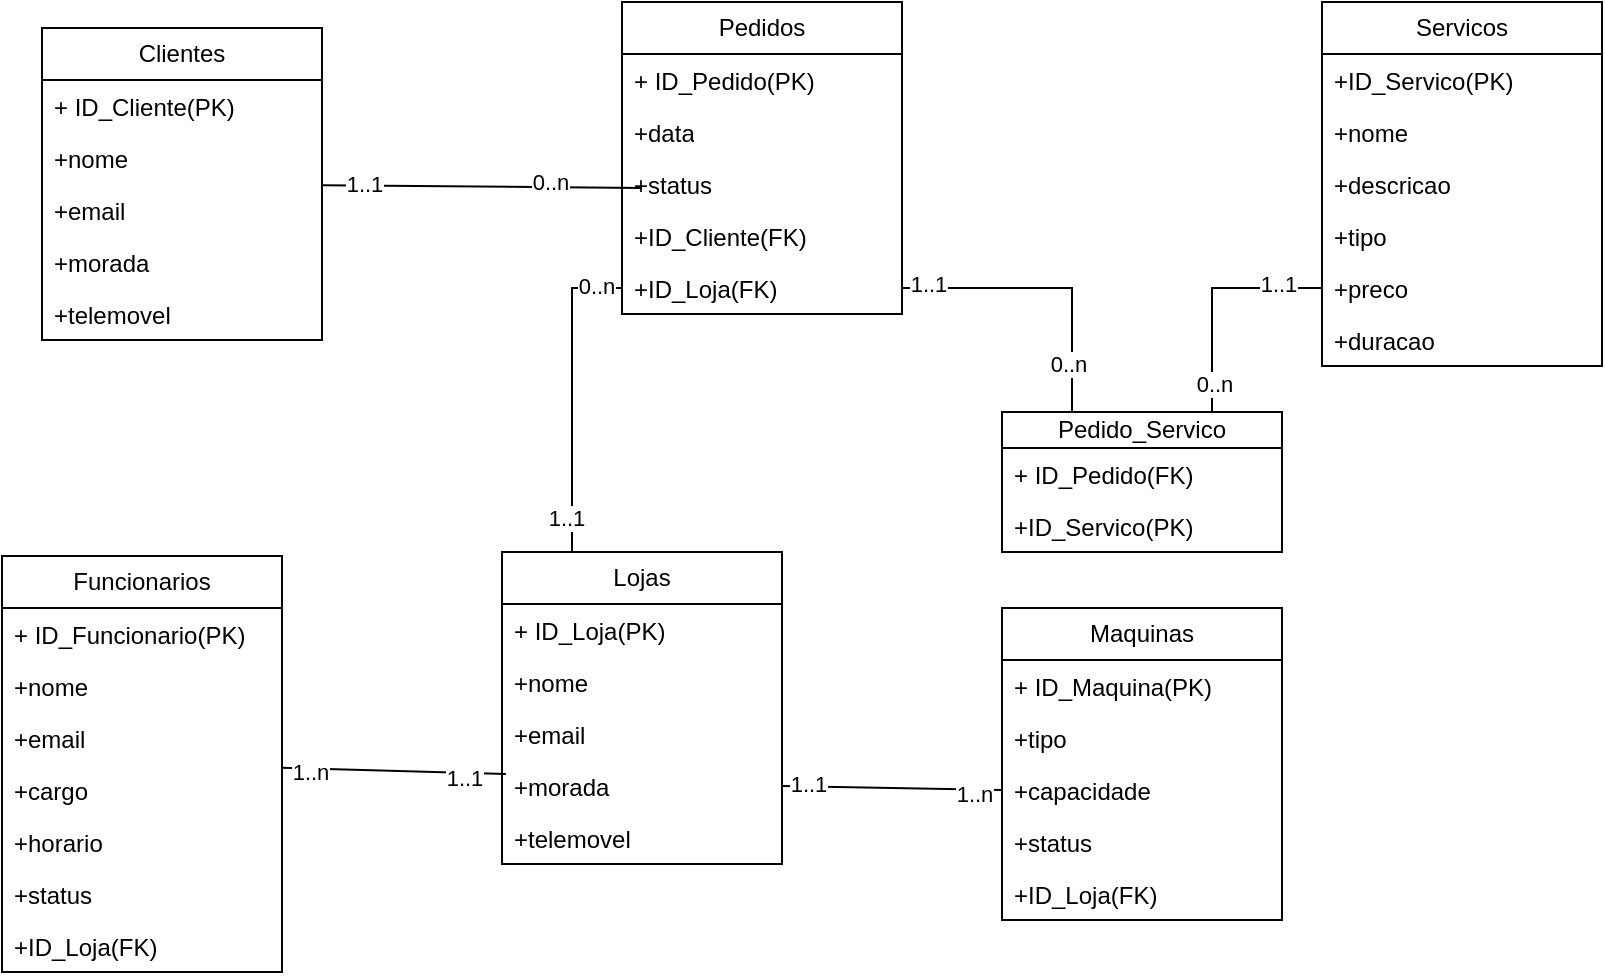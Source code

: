 <mxfile version="26.0.3">
  <diagram name="Página-1" id="yqLUc3YY8dUrJT8Y1Y4u">
    <mxGraphModel dx="1434" dy="738" grid="1" gridSize="10" guides="1" tooltips="1" connect="1" arrows="1" fold="1" page="1" pageScale="1" pageWidth="1654" pageHeight="1169" math="0" shadow="0">
      <root>
        <mxCell id="0" />
        <mxCell id="1" parent="0" />
        <mxCell id="QdehofP_L6UXLsLegb1L-1" value="Clientes" style="swimlane;fontStyle=0;childLayout=stackLayout;horizontal=1;startSize=26;fillColor=none;horizontalStack=0;resizeParent=1;resizeParentMax=0;resizeLast=0;collapsible=1;marginBottom=0;whiteSpace=wrap;html=1;" vertex="1" parent="1">
          <mxGeometry x="360" y="270" width="140" height="156" as="geometry" />
        </mxCell>
        <mxCell id="QdehofP_L6UXLsLegb1L-2" value="+ ID_Cliente(PK)" style="text;strokeColor=none;fillColor=none;align=left;verticalAlign=top;spacingLeft=4;spacingRight=4;overflow=hidden;rotatable=0;points=[[0,0.5],[1,0.5]];portConstraint=eastwest;whiteSpace=wrap;html=1;" vertex="1" parent="QdehofP_L6UXLsLegb1L-1">
          <mxGeometry y="26" width="140" height="26" as="geometry" />
        </mxCell>
        <mxCell id="QdehofP_L6UXLsLegb1L-3" value="+nome" style="text;strokeColor=none;fillColor=none;align=left;verticalAlign=top;spacingLeft=4;spacingRight=4;overflow=hidden;rotatable=0;points=[[0,0.5],[1,0.5]];portConstraint=eastwest;whiteSpace=wrap;html=1;" vertex="1" parent="QdehofP_L6UXLsLegb1L-1">
          <mxGeometry y="52" width="140" height="26" as="geometry" />
        </mxCell>
        <mxCell id="QdehofP_L6UXLsLegb1L-4" value="+email" style="text;strokeColor=none;fillColor=none;align=left;verticalAlign=top;spacingLeft=4;spacingRight=4;overflow=hidden;rotatable=0;points=[[0,0.5],[1,0.5]];portConstraint=eastwest;whiteSpace=wrap;html=1;" vertex="1" parent="QdehofP_L6UXLsLegb1L-1">
          <mxGeometry y="78" width="140" height="26" as="geometry" />
        </mxCell>
        <mxCell id="QdehofP_L6UXLsLegb1L-5" value="+morada" style="text;strokeColor=none;fillColor=none;align=left;verticalAlign=top;spacingLeft=4;spacingRight=4;overflow=hidden;rotatable=0;points=[[0,0.5],[1,0.5]];portConstraint=eastwest;whiteSpace=wrap;html=1;" vertex="1" parent="QdehofP_L6UXLsLegb1L-1">
          <mxGeometry y="104" width="140" height="26" as="geometry" />
        </mxCell>
        <mxCell id="QdehofP_L6UXLsLegb1L-6" value="+telemovel" style="text;strokeColor=none;fillColor=none;align=left;verticalAlign=top;spacingLeft=4;spacingRight=4;overflow=hidden;rotatable=0;points=[[0,0.5],[1,0.5]];portConstraint=eastwest;whiteSpace=wrap;html=1;" vertex="1" parent="QdehofP_L6UXLsLegb1L-1">
          <mxGeometry y="130" width="140" height="26" as="geometry" />
        </mxCell>
        <mxCell id="QdehofP_L6UXLsLegb1L-7" value="Pedidos" style="swimlane;fontStyle=0;childLayout=stackLayout;horizontal=1;startSize=26;fillColor=none;horizontalStack=0;resizeParent=1;resizeParentMax=0;resizeLast=0;collapsible=1;marginBottom=0;whiteSpace=wrap;html=1;" vertex="1" parent="1">
          <mxGeometry x="650" y="257" width="140" height="156" as="geometry" />
        </mxCell>
        <mxCell id="QdehofP_L6UXLsLegb1L-8" value="+ ID_Pedido(PK)" style="text;strokeColor=none;fillColor=none;align=left;verticalAlign=top;spacingLeft=4;spacingRight=4;overflow=hidden;rotatable=0;points=[[0,0.5],[1,0.5]];portConstraint=eastwest;whiteSpace=wrap;html=1;" vertex="1" parent="QdehofP_L6UXLsLegb1L-7">
          <mxGeometry y="26" width="140" height="26" as="geometry" />
        </mxCell>
        <mxCell id="QdehofP_L6UXLsLegb1L-9" value="+data" style="text;strokeColor=none;fillColor=none;align=left;verticalAlign=top;spacingLeft=4;spacingRight=4;overflow=hidden;rotatable=0;points=[[0,0.5],[1,0.5]];portConstraint=eastwest;whiteSpace=wrap;html=1;" vertex="1" parent="QdehofP_L6UXLsLegb1L-7">
          <mxGeometry y="52" width="140" height="26" as="geometry" />
        </mxCell>
        <mxCell id="QdehofP_L6UXLsLegb1L-10" value="+status" style="text;strokeColor=none;fillColor=none;align=left;verticalAlign=top;spacingLeft=4;spacingRight=4;overflow=hidden;rotatable=0;points=[[0,0.5],[1,0.5]];portConstraint=eastwest;whiteSpace=wrap;html=1;" vertex="1" parent="QdehofP_L6UXLsLegb1L-7">
          <mxGeometry y="78" width="140" height="26" as="geometry" />
        </mxCell>
        <mxCell id="QdehofP_L6UXLsLegb1L-11" value="+ID_Cliente(FK)" style="text;strokeColor=none;fillColor=none;align=left;verticalAlign=top;spacingLeft=4;spacingRight=4;overflow=hidden;rotatable=0;points=[[0,0.5],[1,0.5]];portConstraint=eastwest;whiteSpace=wrap;html=1;" vertex="1" parent="QdehofP_L6UXLsLegb1L-7">
          <mxGeometry y="104" width="140" height="26" as="geometry" />
        </mxCell>
        <mxCell id="QdehofP_L6UXLsLegb1L-12" value="+ID_Loja(FK)" style="text;strokeColor=none;fillColor=none;align=left;verticalAlign=top;spacingLeft=4;spacingRight=4;overflow=hidden;rotatable=0;points=[[0,0.5],[1,0.5]];portConstraint=eastwest;whiteSpace=wrap;html=1;" vertex="1" parent="QdehofP_L6UXLsLegb1L-7">
          <mxGeometry y="130" width="140" height="26" as="geometry" />
        </mxCell>
        <mxCell id="QdehofP_L6UXLsLegb1L-13" value="Servicos" style="swimlane;fontStyle=0;childLayout=stackLayout;horizontal=1;startSize=26;fillColor=none;horizontalStack=0;resizeParent=1;resizeParentMax=0;resizeLast=0;collapsible=1;marginBottom=0;whiteSpace=wrap;html=1;" vertex="1" parent="1">
          <mxGeometry x="1000" y="257" width="140" height="182" as="geometry" />
        </mxCell>
        <mxCell id="QdehofP_L6UXLsLegb1L-14" value="+ID_Servico(PK)&lt;span style=&quot;white-space: pre;&quot;&gt;&#x9;&lt;/span&gt;" style="text;strokeColor=none;fillColor=none;align=left;verticalAlign=top;spacingLeft=4;spacingRight=4;overflow=hidden;rotatable=0;points=[[0,0.5],[1,0.5]];portConstraint=eastwest;whiteSpace=wrap;html=1;" vertex="1" parent="QdehofP_L6UXLsLegb1L-13">
          <mxGeometry y="26" width="140" height="26" as="geometry" />
        </mxCell>
        <mxCell id="QdehofP_L6UXLsLegb1L-15" value="+nome" style="text;strokeColor=none;fillColor=none;align=left;verticalAlign=top;spacingLeft=4;spacingRight=4;overflow=hidden;rotatable=0;points=[[0,0.5],[1,0.5]];portConstraint=eastwest;whiteSpace=wrap;html=1;" vertex="1" parent="QdehofP_L6UXLsLegb1L-13">
          <mxGeometry y="52" width="140" height="26" as="geometry" />
        </mxCell>
        <mxCell id="QdehofP_L6UXLsLegb1L-16" value="+descricao" style="text;strokeColor=none;fillColor=none;align=left;verticalAlign=top;spacingLeft=4;spacingRight=4;overflow=hidden;rotatable=0;points=[[0,0.5],[1,0.5]];portConstraint=eastwest;whiteSpace=wrap;html=1;" vertex="1" parent="QdehofP_L6UXLsLegb1L-13">
          <mxGeometry y="78" width="140" height="26" as="geometry" />
        </mxCell>
        <mxCell id="QdehofP_L6UXLsLegb1L-17" value="+tipo" style="text;strokeColor=none;fillColor=none;align=left;verticalAlign=top;spacingLeft=4;spacingRight=4;overflow=hidden;rotatable=0;points=[[0,0.5],[1,0.5]];portConstraint=eastwest;whiteSpace=wrap;html=1;" vertex="1" parent="QdehofP_L6UXLsLegb1L-13">
          <mxGeometry y="104" width="140" height="26" as="geometry" />
        </mxCell>
        <mxCell id="QdehofP_L6UXLsLegb1L-18" value="+preco" style="text;strokeColor=none;fillColor=none;align=left;verticalAlign=top;spacingLeft=4;spacingRight=4;overflow=hidden;rotatable=0;points=[[0,0.5],[1,0.5]];portConstraint=eastwest;whiteSpace=wrap;html=1;" vertex="1" parent="QdehofP_L6UXLsLegb1L-13">
          <mxGeometry y="130" width="140" height="26" as="geometry" />
        </mxCell>
        <mxCell id="QdehofP_L6UXLsLegb1L-19" value="+duracao" style="text;strokeColor=none;fillColor=none;align=left;verticalAlign=top;spacingLeft=4;spacingRight=4;overflow=hidden;rotatable=0;points=[[0,0.5],[1,0.5]];portConstraint=eastwest;whiteSpace=wrap;html=1;" vertex="1" parent="QdehofP_L6UXLsLegb1L-13">
          <mxGeometry y="156" width="140" height="26" as="geometry" />
        </mxCell>
        <mxCell id="QdehofP_L6UXLsLegb1L-20" value="Maquinas" style="swimlane;fontStyle=0;childLayout=stackLayout;horizontal=1;startSize=26;fillColor=none;horizontalStack=0;resizeParent=1;resizeParentMax=0;resizeLast=0;collapsible=1;marginBottom=0;whiteSpace=wrap;html=1;" vertex="1" parent="1">
          <mxGeometry x="840" y="560" width="140" height="156" as="geometry" />
        </mxCell>
        <mxCell id="QdehofP_L6UXLsLegb1L-21" value="+ ID_Maquina(PK)" style="text;strokeColor=none;fillColor=none;align=left;verticalAlign=top;spacingLeft=4;spacingRight=4;overflow=hidden;rotatable=0;points=[[0,0.5],[1,0.5]];portConstraint=eastwest;whiteSpace=wrap;html=1;" vertex="1" parent="QdehofP_L6UXLsLegb1L-20">
          <mxGeometry y="26" width="140" height="26" as="geometry" />
        </mxCell>
        <mxCell id="QdehofP_L6UXLsLegb1L-22" value="+tipo" style="text;strokeColor=none;fillColor=none;align=left;verticalAlign=top;spacingLeft=4;spacingRight=4;overflow=hidden;rotatable=0;points=[[0,0.5],[1,0.5]];portConstraint=eastwest;whiteSpace=wrap;html=1;" vertex="1" parent="QdehofP_L6UXLsLegb1L-20">
          <mxGeometry y="52" width="140" height="26" as="geometry" />
        </mxCell>
        <mxCell id="QdehofP_L6UXLsLegb1L-23" value="+capacidade" style="text;strokeColor=none;fillColor=none;align=left;verticalAlign=top;spacingLeft=4;spacingRight=4;overflow=hidden;rotatable=0;points=[[0,0.5],[1,0.5]];portConstraint=eastwest;whiteSpace=wrap;html=1;" vertex="1" parent="QdehofP_L6UXLsLegb1L-20">
          <mxGeometry y="78" width="140" height="26" as="geometry" />
        </mxCell>
        <mxCell id="QdehofP_L6UXLsLegb1L-24" value="+status" style="text;strokeColor=none;fillColor=none;align=left;verticalAlign=top;spacingLeft=4;spacingRight=4;overflow=hidden;rotatable=0;points=[[0,0.5],[1,0.5]];portConstraint=eastwest;whiteSpace=wrap;html=1;" vertex="1" parent="QdehofP_L6UXLsLegb1L-20">
          <mxGeometry y="104" width="140" height="26" as="geometry" />
        </mxCell>
        <mxCell id="QdehofP_L6UXLsLegb1L-25" value="+ID_Loja(FK)" style="text;strokeColor=none;fillColor=none;align=left;verticalAlign=top;spacingLeft=4;spacingRight=4;overflow=hidden;rotatable=0;points=[[0,0.5],[1,0.5]];portConstraint=eastwest;whiteSpace=wrap;html=1;" vertex="1" parent="QdehofP_L6UXLsLegb1L-20">
          <mxGeometry y="130" width="140" height="26" as="geometry" />
        </mxCell>
        <mxCell id="QdehofP_L6UXLsLegb1L-26" value="Funcionarios" style="swimlane;fontStyle=0;childLayout=stackLayout;horizontal=1;startSize=26;fillColor=none;horizontalStack=0;resizeParent=1;resizeParentMax=0;resizeLast=0;collapsible=1;marginBottom=0;whiteSpace=wrap;html=1;" vertex="1" parent="1">
          <mxGeometry x="340" y="534" width="140" height="208" as="geometry" />
        </mxCell>
        <mxCell id="QdehofP_L6UXLsLegb1L-27" value="+ ID_Funcionario(PK)" style="text;strokeColor=none;fillColor=none;align=left;verticalAlign=top;spacingLeft=4;spacingRight=4;overflow=hidden;rotatable=0;points=[[0,0.5],[1,0.5]];portConstraint=eastwest;whiteSpace=wrap;html=1;" vertex="1" parent="QdehofP_L6UXLsLegb1L-26">
          <mxGeometry y="26" width="140" height="26" as="geometry" />
        </mxCell>
        <mxCell id="QdehofP_L6UXLsLegb1L-28" value="+nome" style="text;strokeColor=none;fillColor=none;align=left;verticalAlign=top;spacingLeft=4;spacingRight=4;overflow=hidden;rotatable=0;points=[[0,0.5],[1,0.5]];portConstraint=eastwest;whiteSpace=wrap;html=1;" vertex="1" parent="QdehofP_L6UXLsLegb1L-26">
          <mxGeometry y="52" width="140" height="26" as="geometry" />
        </mxCell>
        <mxCell id="QdehofP_L6UXLsLegb1L-29" value="+email" style="text;strokeColor=none;fillColor=none;align=left;verticalAlign=top;spacingLeft=4;spacingRight=4;overflow=hidden;rotatable=0;points=[[0,0.5],[1,0.5]];portConstraint=eastwest;whiteSpace=wrap;html=1;" vertex="1" parent="QdehofP_L6UXLsLegb1L-26">
          <mxGeometry y="78" width="140" height="26" as="geometry" />
        </mxCell>
        <mxCell id="QdehofP_L6UXLsLegb1L-30" value="+cargo" style="text;strokeColor=none;fillColor=none;align=left;verticalAlign=top;spacingLeft=4;spacingRight=4;overflow=hidden;rotatable=0;points=[[0,0.5],[1,0.5]];portConstraint=eastwest;whiteSpace=wrap;html=1;" vertex="1" parent="QdehofP_L6UXLsLegb1L-26">
          <mxGeometry y="104" width="140" height="26" as="geometry" />
        </mxCell>
        <mxCell id="QdehofP_L6UXLsLegb1L-31" value="+horario" style="text;strokeColor=none;fillColor=none;align=left;verticalAlign=top;spacingLeft=4;spacingRight=4;overflow=hidden;rotatable=0;points=[[0,0.5],[1,0.5]];portConstraint=eastwest;whiteSpace=wrap;html=1;" vertex="1" parent="QdehofP_L6UXLsLegb1L-26">
          <mxGeometry y="130" width="140" height="26" as="geometry" />
        </mxCell>
        <mxCell id="QdehofP_L6UXLsLegb1L-32" value="+status" style="text;strokeColor=none;fillColor=none;align=left;verticalAlign=top;spacingLeft=4;spacingRight=4;overflow=hidden;rotatable=0;points=[[0,0.5],[1,0.5]];portConstraint=eastwest;whiteSpace=wrap;html=1;" vertex="1" parent="QdehofP_L6UXLsLegb1L-26">
          <mxGeometry y="156" width="140" height="26" as="geometry" />
        </mxCell>
        <mxCell id="QdehofP_L6UXLsLegb1L-33" value="+ID_Loja(FK)" style="text;strokeColor=none;fillColor=none;align=left;verticalAlign=top;spacingLeft=4;spacingRight=4;overflow=hidden;rotatable=0;points=[[0,0.5],[1,0.5]];portConstraint=eastwest;whiteSpace=wrap;html=1;" vertex="1" parent="QdehofP_L6UXLsLegb1L-26">
          <mxGeometry y="182" width="140" height="26" as="geometry" />
        </mxCell>
        <mxCell id="QdehofP_L6UXLsLegb1L-34" value="Lojas" style="swimlane;fontStyle=0;childLayout=stackLayout;horizontal=1;startSize=26;fillColor=none;horizontalStack=0;resizeParent=1;resizeParentMax=0;resizeLast=0;collapsible=1;marginBottom=0;whiteSpace=wrap;html=1;" vertex="1" parent="1">
          <mxGeometry x="590" y="532" width="140" height="156" as="geometry" />
        </mxCell>
        <mxCell id="QdehofP_L6UXLsLegb1L-35" value="+ ID_Loja(PK)" style="text;strokeColor=none;fillColor=none;align=left;verticalAlign=top;spacingLeft=4;spacingRight=4;overflow=hidden;rotatable=0;points=[[0,0.5],[1,0.5]];portConstraint=eastwest;whiteSpace=wrap;html=1;" vertex="1" parent="QdehofP_L6UXLsLegb1L-34">
          <mxGeometry y="26" width="140" height="26" as="geometry" />
        </mxCell>
        <mxCell id="QdehofP_L6UXLsLegb1L-36" value="+nome" style="text;strokeColor=none;fillColor=none;align=left;verticalAlign=top;spacingLeft=4;spacingRight=4;overflow=hidden;rotatable=0;points=[[0,0.5],[1,0.5]];portConstraint=eastwest;whiteSpace=wrap;html=1;" vertex="1" parent="QdehofP_L6UXLsLegb1L-34">
          <mxGeometry y="52" width="140" height="26" as="geometry" />
        </mxCell>
        <mxCell id="QdehofP_L6UXLsLegb1L-37" value="+email" style="text;strokeColor=none;fillColor=none;align=left;verticalAlign=top;spacingLeft=4;spacingRight=4;overflow=hidden;rotatable=0;points=[[0,0.5],[1,0.5]];portConstraint=eastwest;whiteSpace=wrap;html=1;" vertex="1" parent="QdehofP_L6UXLsLegb1L-34">
          <mxGeometry y="78" width="140" height="26" as="geometry" />
        </mxCell>
        <mxCell id="QdehofP_L6UXLsLegb1L-38" value="+morada" style="text;strokeColor=none;fillColor=none;align=left;verticalAlign=top;spacingLeft=4;spacingRight=4;overflow=hidden;rotatable=0;points=[[0,0.5],[1,0.5]];portConstraint=eastwest;whiteSpace=wrap;html=1;" vertex="1" parent="QdehofP_L6UXLsLegb1L-34">
          <mxGeometry y="104" width="140" height="26" as="geometry" />
        </mxCell>
        <mxCell id="QdehofP_L6UXLsLegb1L-39" value="+telemovel" style="text;strokeColor=none;fillColor=none;align=left;verticalAlign=top;spacingLeft=4;spacingRight=4;overflow=hidden;rotatable=0;points=[[0,0.5],[1,0.5]];portConstraint=eastwest;whiteSpace=wrap;html=1;" vertex="1" parent="QdehofP_L6UXLsLegb1L-34">
          <mxGeometry y="130" width="140" height="26" as="geometry" />
        </mxCell>
        <mxCell id="QdehofP_L6UXLsLegb1L-52" style="edgeStyle=orthogonalEdgeStyle;rounded=0;orthogonalLoop=1;jettySize=auto;html=1;exitX=0.75;exitY=0;exitDx=0;exitDy=0;entryX=0;entryY=0.5;entryDx=0;entryDy=0;endArrow=none;endFill=0;" edge="1" parent="1" source="QdehofP_L6UXLsLegb1L-40" target="QdehofP_L6UXLsLegb1L-18">
          <mxGeometry relative="1" as="geometry" />
        </mxCell>
        <mxCell id="QdehofP_L6UXLsLegb1L-55" value="0..n" style="edgeLabel;html=1;align=center;verticalAlign=middle;resizable=0;points=[];" vertex="1" connectable="0" parent="QdehofP_L6UXLsLegb1L-52">
          <mxGeometry x="-0.761" y="-1" relative="1" as="geometry">
            <mxPoint as="offset" />
          </mxGeometry>
        </mxCell>
        <mxCell id="QdehofP_L6UXLsLegb1L-56" value="1..1" style="edgeLabel;html=1;align=center;verticalAlign=middle;resizable=0;points=[];" vertex="1" connectable="0" parent="QdehofP_L6UXLsLegb1L-52">
          <mxGeometry x="0.624" y="2" relative="1" as="geometry">
            <mxPoint as="offset" />
          </mxGeometry>
        </mxCell>
        <mxCell id="QdehofP_L6UXLsLegb1L-40" value="Pedido_Servico" style="swimlane;fontStyle=0;childLayout=stackLayout;horizontal=1;startSize=18;fillColor=none;horizontalStack=0;resizeParent=1;resizeParentMax=0;resizeLast=0;collapsible=1;marginBottom=0;whiteSpace=wrap;html=1;" vertex="1" parent="1">
          <mxGeometry x="840" y="462" width="140" height="70" as="geometry" />
        </mxCell>
        <mxCell id="QdehofP_L6UXLsLegb1L-41" value="+ ID_Pedido(FK)" style="text;strokeColor=none;fillColor=none;align=left;verticalAlign=top;spacingLeft=4;spacingRight=4;overflow=hidden;rotatable=0;points=[[0,0.5],[1,0.5]];portConstraint=eastwest;whiteSpace=wrap;html=1;" vertex="1" parent="QdehofP_L6UXLsLegb1L-40">
          <mxGeometry y="18" width="140" height="26" as="geometry" />
        </mxCell>
        <mxCell id="QdehofP_L6UXLsLegb1L-42" value="+ID_Servico(PK)" style="text;strokeColor=none;fillColor=none;align=left;verticalAlign=top;spacingLeft=4;spacingRight=4;overflow=hidden;rotatable=0;points=[[0,0.5],[1,0.5]];portConstraint=eastwest;whiteSpace=wrap;html=1;" vertex="1" parent="QdehofP_L6UXLsLegb1L-40">
          <mxGeometry y="44" width="140" height="26" as="geometry" />
        </mxCell>
        <mxCell id="QdehofP_L6UXLsLegb1L-46" style="rounded=0;orthogonalLoop=1;jettySize=auto;html=1;endArrow=none;endFill=0;" edge="1" parent="1" source="QdehofP_L6UXLsLegb1L-1">
          <mxGeometry relative="1" as="geometry">
            <mxPoint x="660" y="350" as="targetPoint" />
          </mxGeometry>
        </mxCell>
        <mxCell id="QdehofP_L6UXLsLegb1L-49" value="0..n" style="edgeLabel;html=1;align=center;verticalAlign=middle;resizable=0;points=[];" vertex="1" connectable="0" parent="QdehofP_L6UXLsLegb1L-46">
          <mxGeometry x="0.421" y="3" relative="1" as="geometry">
            <mxPoint as="offset" />
          </mxGeometry>
        </mxCell>
        <mxCell id="QdehofP_L6UXLsLegb1L-50" value="1..1" style="edgeLabel;html=1;align=center;verticalAlign=middle;resizable=0;points=[];" vertex="1" connectable="0" parent="QdehofP_L6UXLsLegb1L-46">
          <mxGeometry x="-0.74" y="1" relative="1" as="geometry">
            <mxPoint as="offset" />
          </mxGeometry>
        </mxCell>
        <mxCell id="QdehofP_L6UXLsLegb1L-51" style="edgeStyle=orthogonalEdgeStyle;rounded=0;orthogonalLoop=1;jettySize=auto;html=1;exitX=1;exitY=0.5;exitDx=0;exitDy=0;entryX=0.25;entryY=0;entryDx=0;entryDy=0;endArrow=none;endFill=0;" edge="1" parent="1" source="QdehofP_L6UXLsLegb1L-12" target="QdehofP_L6UXLsLegb1L-40">
          <mxGeometry relative="1" as="geometry" />
        </mxCell>
        <mxCell id="QdehofP_L6UXLsLegb1L-57" value="0..n" style="edgeLabel;html=1;align=center;verticalAlign=middle;resizable=0;points=[];" vertex="1" connectable="0" parent="QdehofP_L6UXLsLegb1L-51">
          <mxGeometry x="0.672" y="-2" relative="1" as="geometry">
            <mxPoint as="offset" />
          </mxGeometry>
        </mxCell>
        <mxCell id="QdehofP_L6UXLsLegb1L-58" value="1..1" style="edgeLabel;html=1;align=center;verticalAlign=middle;resizable=0;points=[];" vertex="1" connectable="0" parent="QdehofP_L6UXLsLegb1L-51">
          <mxGeometry x="-0.821" y="2" relative="1" as="geometry">
            <mxPoint as="offset" />
          </mxGeometry>
        </mxCell>
        <mxCell id="QdehofP_L6UXLsLegb1L-53" style="edgeStyle=orthogonalEdgeStyle;rounded=0;orthogonalLoop=1;jettySize=auto;html=1;exitX=0;exitY=0.5;exitDx=0;exitDy=0;entryX=0.25;entryY=0;entryDx=0;entryDy=0;endArrow=none;endFill=0;" edge="1" parent="1" source="QdehofP_L6UXLsLegb1L-12" target="QdehofP_L6UXLsLegb1L-34">
          <mxGeometry relative="1" as="geometry" />
        </mxCell>
        <mxCell id="QdehofP_L6UXLsLegb1L-59" value="0..n" style="edgeLabel;html=1;align=center;verticalAlign=middle;resizable=0;points=[];" vertex="1" connectable="0" parent="QdehofP_L6UXLsLegb1L-53">
          <mxGeometry x="-0.831" y="-1" relative="1" as="geometry">
            <mxPoint as="offset" />
          </mxGeometry>
        </mxCell>
        <mxCell id="QdehofP_L6UXLsLegb1L-60" value="1..1" style="edgeLabel;html=1;align=center;verticalAlign=middle;resizable=0;points=[];" vertex="1" connectable="0" parent="QdehofP_L6UXLsLegb1L-53">
          <mxGeometry x="0.779" y="-3" relative="1" as="geometry">
            <mxPoint as="offset" />
          </mxGeometry>
        </mxCell>
        <mxCell id="QdehofP_L6UXLsLegb1L-61" style="rounded=0;orthogonalLoop=1;jettySize=auto;html=1;entryX=0.014;entryY=0.269;entryDx=0;entryDy=0;entryPerimeter=0;endArrow=none;endFill=0;" edge="1" parent="1" source="QdehofP_L6UXLsLegb1L-26" target="QdehofP_L6UXLsLegb1L-38">
          <mxGeometry relative="1" as="geometry" />
        </mxCell>
        <mxCell id="QdehofP_L6UXLsLegb1L-62" value="1..1" style="edgeLabel;html=1;align=center;verticalAlign=middle;resizable=0;points=[];" vertex="1" connectable="0" parent="QdehofP_L6UXLsLegb1L-61">
          <mxGeometry x="0.612" y="-2" relative="1" as="geometry">
            <mxPoint as="offset" />
          </mxGeometry>
        </mxCell>
        <mxCell id="QdehofP_L6UXLsLegb1L-63" value="1..n" style="edgeLabel;html=1;align=center;verticalAlign=middle;resizable=0;points=[];" vertex="1" connectable="0" parent="QdehofP_L6UXLsLegb1L-61">
          <mxGeometry x="-0.748" y="-1" relative="1" as="geometry">
            <mxPoint as="offset" />
          </mxGeometry>
        </mxCell>
        <mxCell id="QdehofP_L6UXLsLegb1L-64" style="rounded=0;orthogonalLoop=1;jettySize=auto;html=1;exitX=0;exitY=0.5;exitDx=0;exitDy=0;entryX=1;entryY=0.5;entryDx=0;entryDy=0;endArrow=none;endFill=0;" edge="1" parent="1" source="QdehofP_L6UXLsLegb1L-23" target="QdehofP_L6UXLsLegb1L-38">
          <mxGeometry relative="1" as="geometry" />
        </mxCell>
        <mxCell id="QdehofP_L6UXLsLegb1L-65" value="1..1" style="edgeLabel;html=1;align=center;verticalAlign=middle;resizable=0;points=[];" vertex="1" connectable="0" parent="QdehofP_L6UXLsLegb1L-64">
          <mxGeometry x="0.771" y="-1" relative="1" as="geometry">
            <mxPoint as="offset" />
          </mxGeometry>
        </mxCell>
        <mxCell id="QdehofP_L6UXLsLegb1L-66" value="1..n" style="edgeLabel;html=1;align=center;verticalAlign=middle;resizable=0;points=[];" vertex="1" connectable="0" parent="QdehofP_L6UXLsLegb1L-64">
          <mxGeometry x="-0.75" y="2" relative="1" as="geometry">
            <mxPoint as="offset" />
          </mxGeometry>
        </mxCell>
      </root>
    </mxGraphModel>
  </diagram>
</mxfile>

